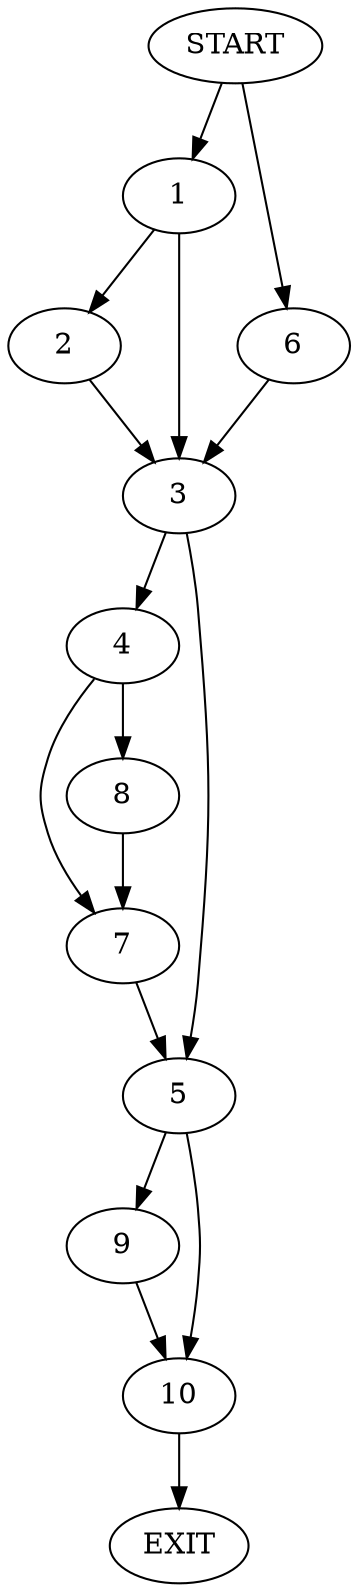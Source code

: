 digraph {
0 [label="START"]
11 [label="EXIT"]
0 -> 1
1 -> 2
1 -> 3
3 -> 4
3 -> 5
2 -> 3
0 -> 6
6 -> 3
4 -> 7
4 -> 8
5 -> 9
5 -> 10
7 -> 5
8 -> 7
9 -> 10
10 -> 11
}
